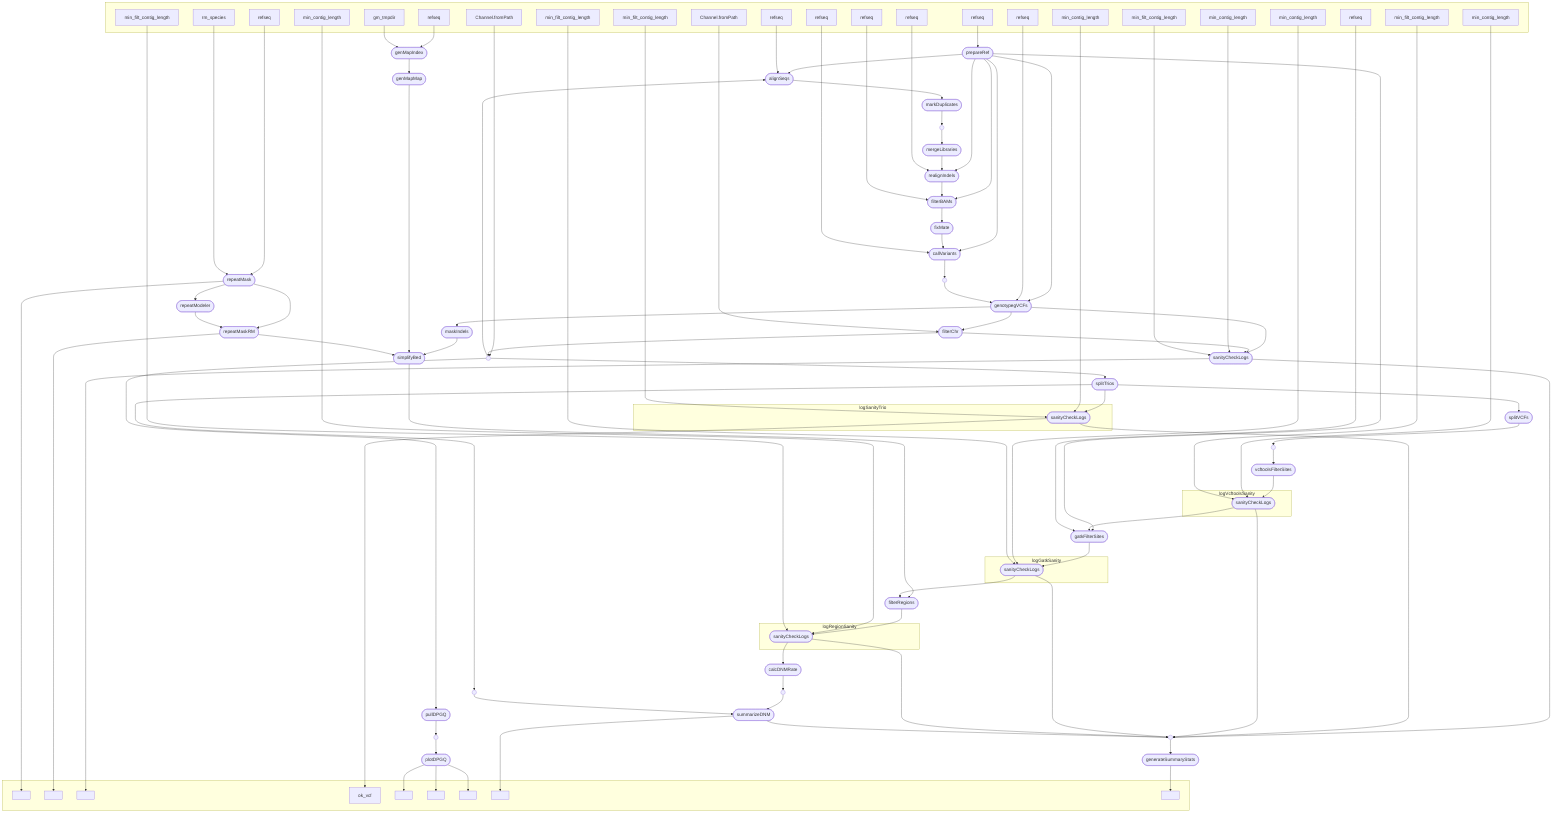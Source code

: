 flowchart TB
    subgraph " "
    v0["refseq"]
    v2["Channel.fromPath"]
    v5["refseq"]
    v10["refseq"]
    v12["refseq"]
    v15["refseq"]
    v18["refseq"]
    v21["refseq"]
    v22["gm_tmpdir"]
    v25["refseq"]
    v26["rm_species"]
    v36["Channel.fromPath"]
    v38["min_contig_length"]
    v39["min_filt_contig_length"]
    v44["min_contig_length"]
    v45["min_filt_contig_length"]
    v59["min_contig_length"]
    v60["min_filt_contig_length"]
    v62["refseq"]
    v64["min_contig_length"]
    v65["min_filt_contig_length"]
    v68["min_contig_length"]
    v69["min_filt_contig_length"]
    end
    v1([prepareRef])
    v6([alignSeqs])
    v7([markDuplicates])
    v9([mergeLibraries])
    v11([realignIndels])
    v13([filterBAMs])
    v14([fixMate])
    v16([callVariants])
    v19([genotypegVCFs])
    v20([maskIndels])
    v23([genMapIndex])
    v24([genMapMap])
    v27([repeatMask])
    subgraph " "
    v28[" "]
    v31[" "]
    v41[" "]
    v47["ok_vcf"]
    v53[" "]
    v54[" "]
    v55[" "]
    v75[" "]
    v79[" "]
    end
    v29([repeatModeler])
    v30([repeatMaskRM])
    v32([simplifyBed])
    v37([filterChr])
    v40([sanityCheckLogs])
    v43([splitTrios])
    subgraph logSanityTrio
    v46([sanityCheckLogs])
    end
    v50([pullDPGQ])
    v52([plotDPGQ])
    v56([splitVCFs])
    v58([vcftoolsFilterSites])
    subgraph logVcftoolsSanity
    v61([sanityCheckLogs])
    end
    v63([gatkFilterSites])
    subgraph logGatkSanity
    v66([sanityCheckLogs])
    end
    v67([filterRegions])
    subgraph logRegionSanity
    v70([sanityCheckLogs])
    end
    v71([calcDNMRate])
    v74([summarizeDNM])
    v78([generateSummaryStats])
    v3(( ))
    v8(( ))
    v17(( ))
    v48(( ))
    v51(( ))
    v57(( ))
    v72(( ))
    v73(( ))
    v0 --> v1
    v1 --> v6
    v1 --> v11
    v1 --> v13
    v1 --> v16
    v1 --> v19
    v1 --> v63
    v2 --> v3
    v5 --> v6
    v3 --> v6
    v6 --> v7
    v7 --> v8
    v8 --> v9
    v9 --> v11
    v10 --> v11
    v11 --> v13
    v12 --> v13
    v13 --> v14
    v14 --> v16
    v15 --> v16
    v16 --> v17
    v18 --> v19
    v17 --> v19
    v19 --> v20
    v19 --> v37
    v19 --> v40
    v20 --> v32
    v21 --> v23
    v22 --> v23
    v23 --> v24
    v24 --> v32
    v25 --> v27
    v26 --> v27
    v27 --> v29
    v27 --> v30
    v27 --> v28
    v29 --> v30
    v30 --> v31
    v30 --> v32
    v32 --> v67
    v36 --> v37
    v37 --> v40
    v37 --> v3
    v38 --> v40
    v39 --> v40
    v40 --> v41
    v40 --> v48
    v3 --> v43
    v43 --> v46
    v43 --> v56
    v43 --> v73
    v44 --> v46
    v45 --> v46
    v46 --> v47
    v46 --> v48
    v3 --> v50
    v50 --> v51
    v51 --> v52
    v52 --> v55
    v52 --> v54
    v52 --> v53
    v56 --> v57
    v57 --> v58
    v58 --> v61
    v59 --> v61
    v60 --> v61
    v61 --> v63
    v61 --> v48
    v62 --> v63
    v63 --> v66
    v64 --> v66
    v65 --> v66
    v66 --> v67
    v66 --> v48
    v67 --> v70
    v68 --> v70
    v69 --> v70
    v70 --> v71
    v70 --> v48
    v71 --> v72
    v72 --> v74
    v73 --> v74
    v74 --> v75
    v74 --> v48
    v48 --> v78
    v78 --> v79